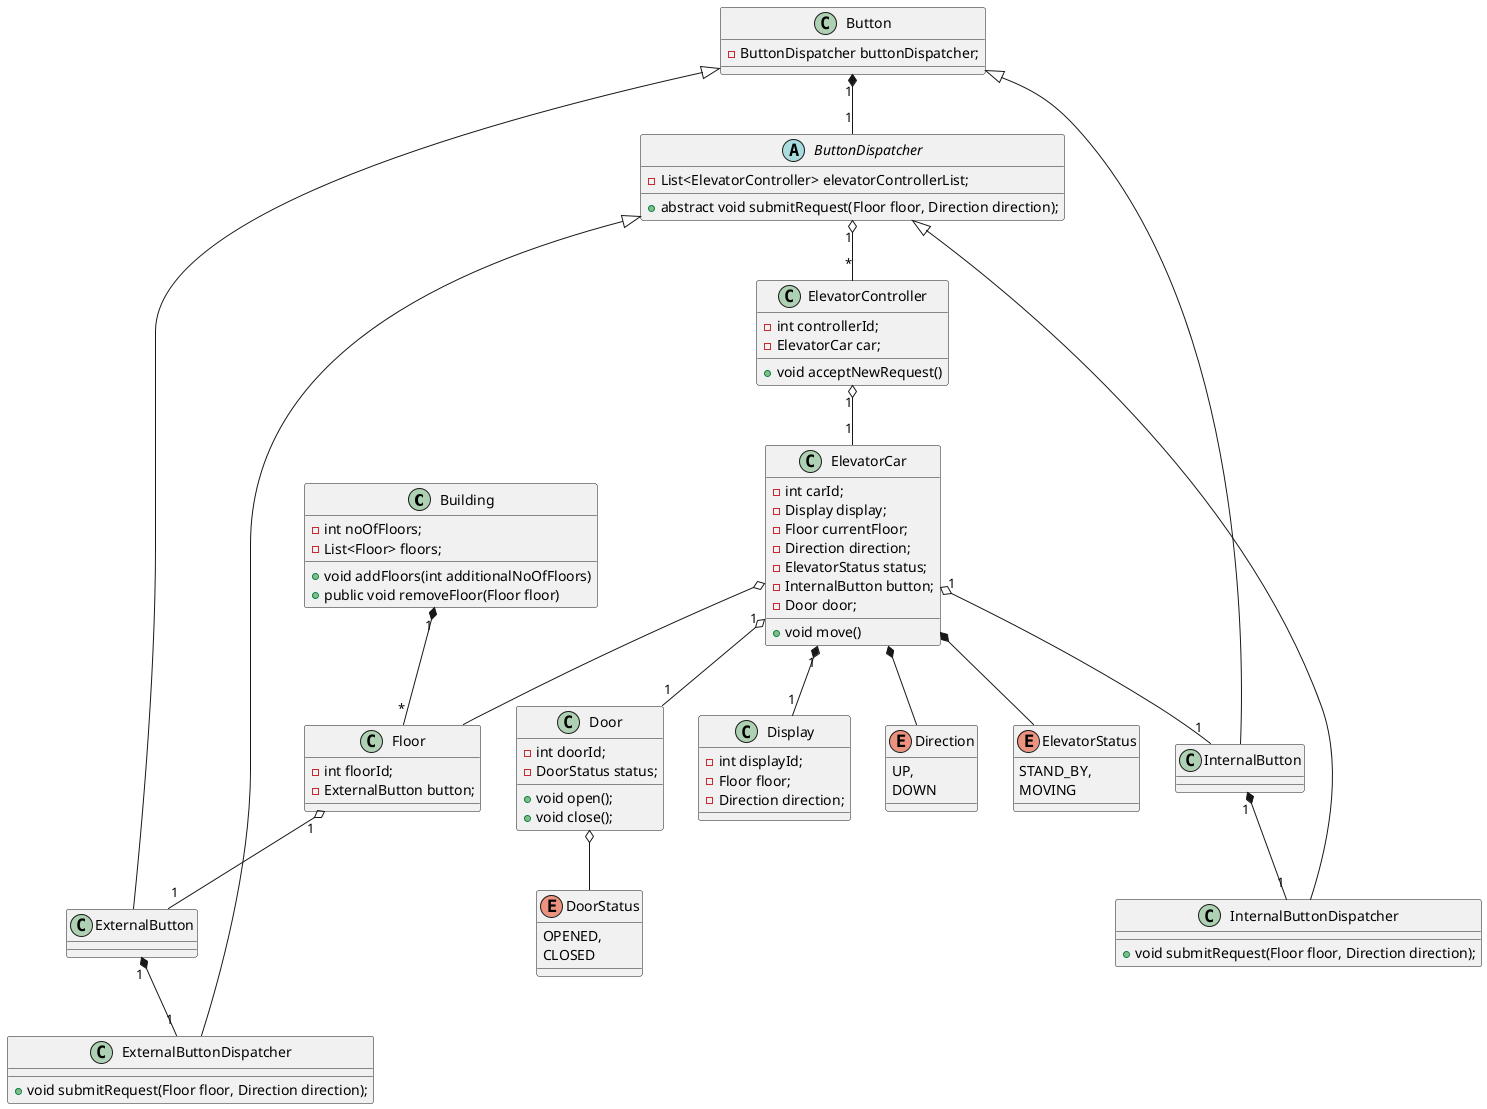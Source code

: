 @startuml
'https://plantuml.com/class-diagram

class Building {
    - int noOfFloors;
    - List<Floor> floors;

    + void addFloors(int additionalNoOfFloors)
    + public void removeFloor(Floor floor)
}

class Floor {
    - int floorId;
    - ExternalButton button;
}

class ElevatorCar {
    - int carId;
    - Display display;
    - Floor currentFloor;
    - Direction direction;
    - ElevatorStatus status;
    - InternalButton button;
    - Door door;

    + void move()
}

class Display {
    - int displayId;
    - Floor floor;
    - Direction direction;
}

class Door {
    - int doorId;
    - DoorStatus status;

    + void open();
    + void close();
}

enum Direction {
    UP,
    DOWN
}

enum DoorStatus {
    OPENED,
    CLOSED
}

enum ElevatorStatus {
    STAND_BY,
    MOVING
}

class Button {
    - ButtonDispatcher buttonDispatcher;
}

class InternalButton

class ExternalButton


abstract class ButtonDispatcher {
    - List<ElevatorController> elevatorControllerList;

    + abstract void submitRequest(Floor floor, Direction direction);
}

class InternalButtonDispatcher {
    + void submitRequest(Floor floor, Direction direction);
}

class ExternalButtonDispatcher {
    + void submitRequest(Floor floor, Direction direction);
}

class ElevatorController {
    - int controllerId;
    - ElevatorCar car;

    + void acceptNewRequest()
}

Building "1" *-- "*" Floor

Button <|-- InternalButton
Button <|-- ExternalButton

ElevatorCar "1" *-- "1" Display
ElevatorCar o-- Floor
ElevatorCar *-- Direction
ElevatorCar *-- ElevatorStatus
ElevatorCar "1" o-- "1" InternalButton
ElevatorCar "1" o-- "1" Door
Door o-- DoorStatus
Floor "1" o-- "1" ExternalButton
ButtonDispatcher <|-- InternalButtonDispatcher
ButtonDispatcher <|-- ExternalButtonDispatcher

Button "1" *-- "1" ButtonDispatcher
InternalButton "1" *-- "1" InternalButtonDispatcher
ExternalButton "1" *-- "1" ExternalButtonDispatcher
ButtonDispatcher "1" o-- "*" ElevatorController
ElevatorController "1" o-- "1" ElevatorCar

@enduml